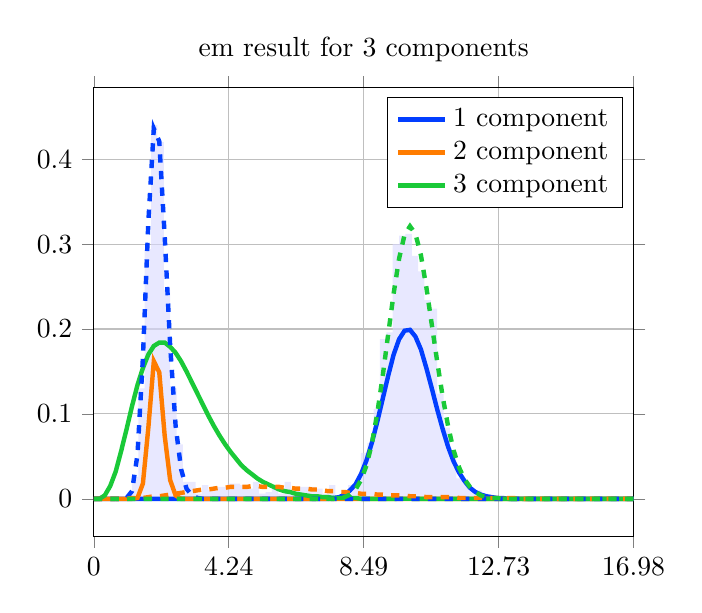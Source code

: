 \begin{tikzpicture}
\begin{axis}[title={em result for 3 components}, yticklabel style={/pgf/number format/fixed,
            /pgf/number format/precision=3}, grid={major}, yminorgrids={true}, tick align={outside}, xtick={0.0,4.244,8.488,12.732,16.975}, xmin={0.0}, xmax={16.975}, scaled y ticks={false}]
    \addplot[ybar interval, fill={blue!15}, forget plot, opacity={0.6}, draw={none}, bar width={5.0e-6}]
        table[row sep={\\}]
        {
            \\
            1.2  0.026  \\
            1.4  0.13  \\
            1.6  0.294  \\
            1.8  0.44  \\
            2.0  0.42  \\
            2.2  0.246  \\
            2.4  0.13  \\
            2.6  0.064  \\
            2.8  0.02  \\
            3.0  0.02  \\
            3.2  0.006  \\
            3.4  0.016  \\
            3.6  0.01  \\
            3.8  0.014  \\
            4.0  0.014  \\
            4.2  0.018  \\
            4.4  0.018  \\
            4.6  0.016  \\
            4.8  0.012  \\
            5.0  0.02  \\
            5.2  0.006  \\
            5.4  0.008  \\
            5.6  0.014  \\
            5.8  0.006  \\
            6.0  0.02  \\
            6.2  0.01  \\
            6.4  0.014  \\
            6.6  0.014  \\
            6.8  0.014  \\
            7.0  0.012  \\
            7.2  0.006  \\
            7.4  0.016  \\
            7.6  0.004  \\
            7.8  0.01  \\
            8.0  0.016  \\
            8.2  0.018  \\
            8.4  0.054  \\
            8.6  0.066  \\
            8.8  0.106  \\
            9.0  0.188  \\
            9.2  0.196  \\
            9.4  0.3  \\
            9.6  0.31  \\
            9.8  0.312  \\
            10.0  0.286  \\
            10.2  0.268  \\
            10.4  0.234  \\
            10.6  0.224  \\
            10.8  0.124  \\
            11.0  0.084  \\
            11.2  0.05  \\
            11.4  0.024  \\
            11.6  0.018  \\
            11.8  0.01  \\
            12.0  0.01  \\
            12.2  0.006  \\
            12.4  0.0  \\
            12.6  0.002  \\
            12.8  0.002  \\
            13.0  0.0  \\
            13.2  0.0  \\
            13.4  0.0  \\
            13.6  0.002  \\
            13.8  0.0  \\
            14.0  0.0  \\
            14.2  0.0  \\
            14.4  0.0  \\
            14.6  0.0  \\
            14.8  0.0  \\
            15.0  0.0  \\
            15.2  0.0  \\
            15.4  0.0  \\
            15.6  0.0  \\
            15.8  0.0  \\
            16.0  0.0  \\
            16.2  0.0  \\
            16.4  0.0  \\
            16.6  0.0  \\
            16.8  0.002  \\
            17.0  0.0  \\
        }
        ;
    \addplot[style={{ultra thick}}, color={rgb,1:red,0.008;green,0.243;blue,1.0}]
        table[row sep={\\}]
        {
            \\
            0.0  0.0  \\
            0.171  8.489e-210  \\
            0.343  6.041e-164  \\
            0.514  1.301e-137  \\
            0.686  2.855e-119  \\
            0.857  2.619e-105  \\
            1.029  4.083e-94  \\
            1.2  7.804e-85  \\
            1.372  5.952e-77  \\
            1.543  3.877e-70  \\
            1.715  3.627e-64  \\
            1.886  7.057e-59  \\
            2.058  3.755e-54  \\
            2.229  6.726e-50  \\
            2.401  4.767e-46  \\
            2.572  1.52e-42  \\
            2.744  2.415e-39  \\
            2.915  2.083e-36  \\
            3.086  1.045e-33  \\
            3.258  3.235e-31  \\
            3.429  6.492e-29  \\
            3.601  8.811e-27  \\
            3.772  8.389e-25  \\
            3.944  5.782e-23  \\
            4.115  2.965e-21  \\
            4.287  1.159e-19  \\
            4.458  3.527e-18  \\
            4.63  8.52e-17  \\
            4.801  1.661e-15  \\
            4.973  2.651e-14  \\
            5.144  3.515e-13  \\
            5.316  3.918e-12  \\
            5.487  3.711e-11  \\
            5.658  3.017e-10  \\
            5.83  2.125e-9  \\
            6.001  1.308e-8  \\
            6.173  7.083e-8  \\
            6.344  3.4e-7  \\
            6.516  1.456e-6  \\
            6.687  5.597e-6  \\
            6.859  1.941e-5  \\
            7.03  6.105e-5  \\
            7.202  0.0  \\
            7.373  0.0  \\
            7.545  0.001  \\
            7.716  0.002  \\
            7.888  0.005  \\
            8.059  0.01  \\
            8.231  0.017  \\
            8.402  0.029  \\
            8.573  0.045  \\
            8.745  0.066  \\
            8.916  0.091  \\
            9.088  0.118  \\
            9.259  0.145  \\
            9.431  0.17  \\
            9.602  0.188  \\
            9.774  0.198  \\
            9.945  0.199  \\
            10.117  0.191  \\
            10.288  0.176  \\
            10.46  0.154  \\
            10.631  0.13  \\
            10.803  0.105  \\
            10.974  0.082  \\
            11.146  0.061  \\
            11.317  0.044  \\
            11.488  0.031  \\
            11.66  0.021  \\
            11.831  0.013  \\
            12.003  0.008  \\
            12.174  0.005  \\
            12.346  0.003  \\
            12.517  0.002  \\
            12.689  0.001  \\
            12.86  0.001  \\
            13.032  0.0  \\
            13.203  0.0  \\
            13.375  7.032e-5  \\
            13.546  3.418e-5  \\
            13.718  1.62e-5  \\
            13.889  7.492e-6  \\
            14.06  3.384e-6  \\
            14.232  1.493e-6  \\
            14.403  6.442e-7  \\
            14.575  2.718e-7  \\
            14.746  1.122e-7  \\
            14.918  4.538e-8  \\
            15.089  1.797e-8  \\
            15.261  6.974e-9  \\
            15.432  2.654e-9  \\
            15.604  9.907e-10  \\
            15.775  3.629e-10  \\
            15.947  1.305e-10  \\
            16.118  4.608e-11  \\
            16.29  1.599e-11  \\
            16.461  5.452e-12  \\
            16.633  1.828e-12  \\
            16.804  6.028e-13  \\
            16.975  1.956e-13  \\
        }
        ;
    \addlegendentry {1 component}
    \addplot[style={{ultra thick}}, color={rgb,1:red,1.0;green,0.486;blue,0.0}]
        table[row sep={\\}]
        {
            \\
            0.0  0.0  \\
            0.171  2.382e-60  \\
            0.343  6.666e-37  \\
            0.514  1.336e-24  \\
            0.686  7.319e-17  \\
            0.857  1.267e-11  \\
            1.029  5.752e-8  \\
            1.2  2.115e-5  \\
            1.372  0.001  \\
            1.543  0.018  \\
            1.715  0.084  \\
            1.886  0.162  \\
            2.058  0.149  \\
            2.229  0.074  \\
            2.401  0.022  \\
            2.572  0.004  \\
            2.744  0.0  \\
            2.915  4.327e-5  \\
            3.086  2.781e-6  \\
            3.258  1.356e-7  \\
            3.429  5.165e-9  \\
            3.601  1.573e-10  \\
            3.772  3.914e-12  \\
            3.944  8.096e-14  \\
            4.115  1.415e-15  \\
            4.287  2.117e-17  \\
            4.458  2.746e-19  \\
            4.63  3.121e-21  \\
            4.801  3.139e-23  \\
            4.973  2.817e-25  \\
            5.144  2.274e-27  \\
            5.316  1.662e-29  \\
            5.487  1.107e-31  \\
            5.658  6.759e-34  \\
            5.83  3.802e-36  \\
            6.001  1.979e-38  \\
            6.173  9.582e-41  \\
            6.344  4.33e-43  \\
            6.516  1.833e-45  \\
            6.687  7.295e-48  \\
            6.859  2.738e-50  \\
            7.03  9.719e-53  \\
            7.202  3.271e-55  \\
            7.373  1.047e-57  \\
            7.545  3.192e-60  \\
            7.716  9.295e-63  \\
            7.888  2.59e-65  \\
            8.059  6.919e-68  \\
            8.231  1.775e-70  \\
            8.402  4.381e-73  \\
            8.573  1.042e-75  \\
            8.745  2.391e-78  \\
            8.916  5.301e-81  \\
            9.088  1.137e-83  \\
            9.259  2.364e-86  \\
            9.431  4.764e-89  \\
            9.602  9.324e-92  \\
            9.774  1.774e-94  \\
            9.945  3.282e-97  \\
            10.117  5.915e-100  \\
            10.288  1.039e-102  \\
            10.46  1.781e-105  \\
            10.631  2.979e-108  \\
            10.803  4.869e-111  \\
            10.974  7.783e-114  \\
            11.146  1.217e-116  \\
            11.317  1.864e-119  \\
            11.488  2.796e-122  \\
            11.66  4.112e-125  \\
            11.831  5.931e-128  \\
            12.003  8.397e-131  \\
            12.174  1.167e-133  \\
            12.346  1.594e-136  \\
            12.517  2.14e-139  \\
            12.689  2.826e-142  \\
            12.86  3.671e-145  \\
            13.032  4.693e-148  \\
            13.203  5.907e-151  \\
            13.375  7.325e-154  \\
            13.546  8.952e-157  \\
            13.718  1.078e-159  \\
            13.889  1.281e-162  \\
            14.06  1.501e-165  \\
            14.232  1.736e-168  \\
            14.403  1.982e-171  \\
            14.575  2.235e-174  \\
            14.746  2.488e-177  \\
            14.918  2.737e-180  \\
            15.089  2.976e-183  \\
            15.261  3.198e-186  \\
            15.432  3.399e-189  \\
            15.604  3.572e-192  \\
            15.775  3.714e-195  \\
            15.947  3.822e-198  \\
            16.118  3.892e-201  \\
            16.29  3.924e-204  \\
            16.461  3.917e-207  \\
            16.633  3.872e-210  \\
            16.804  3.792e-213  \\
            16.975  3.679e-216  \\
        }
        ;
    \addlegendentry {2 component}
    \addplot[style={{ultra thick}}, color={rgb,1:red,0.102;green,0.788;blue,0.22}]
        table[row sep={\\}]
        {
            \\
            0.0  0.0  \\
            0.171  0.0  \\
            0.343  0.004  \\
            0.514  0.015  \\
            0.686  0.032  \\
            0.857  0.056  \\
            1.029  0.082  \\
            1.2  0.109  \\
            1.372  0.134  \\
            1.543  0.154  \\
            1.715  0.17  \\
            1.886  0.18  \\
            2.058  0.184  \\
            2.229  0.184  \\
            2.401  0.179  \\
            2.572  0.172  \\
            2.744  0.162  \\
            2.915  0.15  \\
            3.086  0.137  \\
            3.258  0.124  \\
            3.429  0.111  \\
            3.601  0.098  \\
            3.772  0.086  \\
            3.944  0.075  \\
            4.115  0.065  \\
            4.287  0.056  \\
            4.458  0.048  \\
            4.63  0.04  \\
            4.801  0.034  \\
            4.973  0.029  \\
            5.144  0.024  \\
            5.316  0.02  \\
            5.487  0.017  \\
            5.658  0.014  \\
            5.83  0.011  \\
            6.001  0.009  \\
            6.173  0.008  \\
            6.344  0.006  \\
            6.516  0.005  \\
            6.687  0.004  \\
            6.859  0.003  \\
            7.03  0.003  \\
            7.202  0.002  \\
            7.373  0.002  \\
            7.545  0.001  \\
            7.716  0.001  \\
            7.888  0.001  \\
            8.059  0.001  \\
            8.231  0.001  \\
            8.402  0.0  \\
            8.573  0.0  \\
            8.745  0.0  \\
            8.916  0.0  \\
            9.088  0.0  \\
            9.259  0.0  \\
            9.431  0.0  \\
            9.602  8.722e-5  \\
            9.774  6.859e-5  \\
            9.945  5.387e-5  \\
            10.117  4.227e-5  \\
            10.288  3.312e-5  \\
            10.46  2.593e-5  \\
            10.631  2.028e-5  \\
            10.803  1.585e-5  \\
            10.974  1.237e-5  \\
            11.146  9.644e-6  \\
            11.317  7.514e-6  \\
            11.488  5.849e-6  \\
            11.66  4.549e-6  \\
            11.831  3.535e-6  \\
            12.003  2.745e-6  \\
            12.174  2.13e-6  \\
            12.346  1.651e-6  \\
            12.517  1.279e-6  \\
            12.689  9.902e-7  \\
            12.86  7.661e-7  \\
            13.032  5.922e-7  \\
            13.203  4.575e-7  \\
            13.375  3.533e-7  \\
            13.546  2.726e-7  \\
            13.718  2.102e-7  \\
            13.889  1.62e-7  \\
            14.06  1.248e-7  \\
            14.232  9.603e-8  \\
            14.403  7.388e-8  \\
            14.575  5.681e-8  \\
            14.746  4.366e-8  \\
            14.918  3.353e-8  \\
            15.089  2.574e-8  \\
            15.261  1.976e-8  \\
            15.432  1.515e-8  \\
            15.604  1.162e-8  \\
            15.775  8.9e-9  \\
            15.947  6.817e-9  \\
            16.118  5.219e-9  \\
            16.29  3.994e-9  \\
            16.461  3.055e-9  \\
            16.633  2.336e-9  \\
            16.804  1.785e-9  \\
            16.975  1.364e-9  \\
        }
        ;
    \addlegendentry {3 component}
    \addplot[style={{ultra thick, dashed}}, color={rgb,1:red,0.008;green,0.243;blue,1.0}]
        table[row sep={\\}]
        {
            \\
            0.0  0.0  \\
            0.171  8.299e-27  \\
            0.343  1.479e-16  \\
            0.514  3.532e-11  \\
            0.686  8.537e-8  \\
            0.857  1.665e-5  \\
            1.029  0.001  \\
            1.2  0.009  \\
            1.372  0.052  \\
            1.543  0.166  \\
            1.715  0.327  \\
            1.886  0.436  \\
            2.058  0.421  \\
            2.229  0.309  \\
            2.401  0.18  \\
            2.572  0.086  \\
            2.744  0.035  \\
            2.915  0.012  \\
            3.086  0.004  \\
            3.258  0.001  \\
            3.429  0.0  \\
            3.601  4.992e-5  \\
            3.772  9.928e-6  \\
            3.944  1.821e-6  \\
            4.115  3.104e-7  \\
            4.287  4.943e-8  \\
            4.458  7.394e-9  \\
            4.63  1.044e-9  \\
            4.801  1.398e-10  \\
            4.973  1.78e-11  \\
            5.144  2.164e-12  \\
            5.316  2.519e-13  \\
            5.487  2.816e-14  \\
            5.658  3.03e-15  \\
            5.83  3.146e-16  \\
            6.001  3.157e-17  \\
            6.173  3.07e-18  \\
            6.344  2.896e-19  \\
            6.516  2.655e-20  \\
            6.687  2.37e-21  \\
            6.859  2.061e-22  \\
            7.03  1.75e-23  \\
            7.202  1.452e-24  \\
            7.373  1.178e-25  \\
            7.545  9.355e-27  \\
            7.716  7.283e-28  \\
            7.888  5.562e-29  \\
            8.059  4.17e-30  \\
            8.231  3.071e-31  \\
            8.402  2.224e-32  \\
            8.573  1.585e-33  \\
            8.745  1.112e-34  \\
            8.916  7.684e-36  \\
            9.088  5.234e-37  \\
            9.259  3.516e-38  \\
            9.431  2.331e-39  \\
            9.602  1.525e-40  \\
            9.774  9.857e-42  \\
            9.945  6.295e-43  \\
            10.117  3.973e-44  \\
            10.288  2.48e-45  \\
            10.46  1.531e-46  \\
            10.631  9.356e-48  \\
            10.803  5.659e-49  \\
            10.974  3.389e-50  \\
            11.146  2.011e-51  \\
            11.317  1.182e-52  \\
            11.488  6.885e-54  \\
            11.66  3.976e-55  \\
            11.831  2.277e-56  \\
            12.003  1.293e-57  \\
            12.174  7.288e-59  \\
            12.346  4.075e-60  \\
            12.517  2.262e-61  \\
            12.689  1.246e-62  \\
            12.86  6.815e-64  \\
            13.032  3.702e-65  \\
            13.203  1.997e-66  \\
            13.375  1.071e-67  \\
            13.546  5.703e-69  \\
            13.718  3.018e-70  \\
            13.889  1.588e-71  \\
            14.06  8.304e-73  \\
            14.232  4.317e-74  \\
            14.403  2.232e-75  \\
            14.575  1.148e-76  \\
            14.746  5.868e-78  \\
            14.918  2.985e-79  \\
            15.089  1.511e-80  \\
            15.261  7.607e-82  \\
            15.432  3.811e-83  \\
            15.604  1.9e-84  \\
            15.775  9.432e-86  \\
            15.947  4.66e-87  \\
            16.118  2.292e-88  \\
            16.29  1.122e-89  \\
            16.461  5.47e-91  \\
            16.633  2.656e-92  \\
            16.804  1.284e-93  \\
            16.975  6.182e-95  \\
        }
        ;
    \addplot[style={{ultra thick, dashed}}, color={rgb,1:red,1.0;green,0.486;blue,0.0}]
        table[row sep={\\}]
        {
            \\
            0.0  0.0  \\
            0.171  8.632e-8  \\
            0.343  2.327e-6  \\
            0.514  1.489e-5  \\
            0.686  5.284e-5  \\
            0.857  0.0  \\
            1.029  0.0  \\
            1.2  0.001  \\
            1.372  0.001  \\
            1.543  0.001  \\
            1.715  0.002  \\
            1.886  0.003  \\
            2.058  0.003  \\
            2.229  0.004  \\
            2.401  0.005  \\
            2.572  0.006  \\
            2.744  0.007  \\
            2.915  0.008  \\
            3.086  0.009  \\
            3.258  0.01  \\
            3.429  0.011  \\
            3.601  0.011  \\
            3.772  0.012  \\
            3.944  0.013  \\
            4.115  0.013  \\
            4.287  0.014  \\
            4.458  0.014  \\
            4.63  0.014  \\
            4.801  0.014  \\
            4.973  0.015  \\
            5.144  0.015  \\
            5.316  0.014  \\
            5.487  0.014  \\
            5.658  0.014  \\
            5.83  0.014  \\
            6.001  0.013  \\
            6.173  0.013  \\
            6.344  0.012  \\
            6.516  0.012  \\
            6.687  0.012  \\
            6.859  0.011  \\
            7.03  0.011  \\
            7.202  0.01  \\
            7.373  0.009  \\
            7.545  0.009  \\
            7.716  0.008  \\
            7.888  0.008  \\
            8.059  0.007  \\
            8.231  0.007  \\
            8.402  0.006  \\
            8.573  0.006  \\
            8.745  0.006  \\
            8.916  0.005  \\
            9.088  0.005  \\
            9.259  0.004  \\
            9.431  0.004  \\
            9.602  0.004  \\
            9.774  0.004  \\
            9.945  0.003  \\
            10.117  0.003  \\
            10.288  0.003  \\
            10.46  0.002  \\
            10.631  0.002  \\
            10.803  0.002  \\
            10.974  0.002  \\
            11.146  0.002  \\
            11.317  0.002  \\
            11.488  0.001  \\
            11.66  0.001  \\
            11.831  0.001  \\
            12.003  0.001  \\
            12.174  0.001  \\
            12.346  0.001  \\
            12.517  0.001  \\
            12.689  0.001  \\
            12.86  0.001  \\
            13.032  0.001  \\
            13.203  0.001  \\
            13.375  0.0  \\
            13.546  0.0  \\
            13.718  0.0  \\
            13.889  0.0  \\
            14.06  0.0  \\
            14.232  0.0  \\
            14.403  0.0  \\
            14.575  0.0  \\
            14.746  0.0  \\
            14.918  0.0  \\
            15.089  0.0  \\
            15.261  0.0  \\
            15.432  0.0  \\
            15.604  0.0  \\
            15.775  9.515e-5  \\
            15.947  8.461e-5  \\
            16.118  7.52e-5  \\
            16.29  6.679e-5  \\
            16.461  5.929e-5  \\
            16.633  5.26e-5  \\
            16.804  4.665e-5  \\
            16.975  4.134e-5  \\
        }
        ;
    \addplot[style={{ultra thick, dashed}}, color={rgb,1:red,0.102;green,0.788;blue,0.22}]
        table[row sep={\\}]
        {
            \\
            0.0  0.0  \\
            0.171  3.005e-267  \\
            0.343  7.825e-209  \\
            0.514  2.794e-175  \\
            0.686  6.603e-152  \\
            0.857  4.125e-134  \\
            1.029  7.641e-120  \\
            1.2  5.202e-108  \\
            1.372  5.851e-98  \\
            1.543  2.866e-89  \\
            1.715  1.185e-81  \\
            1.886  6.628e-75  \\
            2.058  7.111e-69  \\
            2.229  1.907e-63  \\
            2.401  1.569e-58  \\
            2.572  4.666e-54  \\
            2.744  5.719e-50  \\
            2.915  3.217e-46  \\
            3.086  9.077e-43  \\
            3.258  1.385e-39  \\
            3.429  1.216e-36  \\
            3.601  6.49e-34  \\
            3.772  2.205e-31  \\
            3.944  4.963e-29  \\
            4.115  7.666e-27  \\
            4.287  8.379e-25  \\
            4.458  6.66e-23  \\
            4.63  3.943e-21  \\
            4.801  1.776e-19  \\
            4.973  6.207e-18  \\
            5.144  1.712e-16  \\
            5.316  3.784e-15  \\
            5.487  6.799e-14  \\
            5.658  1.006e-12  \\
            5.83  1.239e-11  \\
            6.001  1.285e-10  \\
            6.173  1.133e-9  \\
            6.344  8.569e-9  \\
            6.516  5.602e-8  \\
            6.687  3.191e-7  \\
            6.859  1.594e-6  \\
            7.03  7.036e-6  \\
            7.202  2.758e-5  \\
            7.373  9.656e-5  \\
            7.545  0.0  \\
            7.716  0.001  \\
            7.888  0.002  \\
            8.059  0.005  \\
            8.231  0.011  \\
            8.402  0.022  \\
            8.573  0.039  \\
            8.745  0.065  \\
            8.916  0.101  \\
            9.088  0.145  \\
            9.259  0.194  \\
            9.431  0.242  \\
            9.602  0.283  \\
            9.774  0.311  \\
            9.945  0.321  \\
            10.117  0.312  \\
            10.288  0.287  \\
            10.46  0.249  \\
            10.631  0.205  \\
            10.803  0.161  \\
            10.974  0.12  \\
            11.146  0.085  \\
            11.317  0.057  \\
            11.488  0.037  \\
            11.66  0.023  \\
            11.831  0.014  \\
            12.003  0.008  \\
            12.174  0.004  \\
            12.346  0.002  \\
            12.517  0.001  \\
            12.689  0.001  \\
            12.86  0.0  \\
            13.032  0.0  \\
            13.203  4.987e-5  \\
            13.375  2.107e-5  \\
            13.546  8.615e-6  \\
            13.718  3.412e-6  \\
            13.889  1.31e-6  \\
            14.06  4.879e-7  \\
            14.232  1.764e-7  \\
            14.403  6.198e-8  \\
            14.575  2.117e-8  \\
            14.746  7.032e-9  \\
            14.918  2.274e-9  \\
            15.089  7.165e-10  \\
            15.261  2.2e-10  \\
            15.432  6.587e-11  \\
            15.604  1.925e-11  \\
            15.775  5.489e-12  \\
            15.947  1.529e-12  \\
            16.118  4.163e-13  \\
            16.29  1.108e-13  \\
            16.461  2.886e-14  \\
            16.633  7.353e-15  \\
            16.804  1.835e-15  \\
            16.975  4.483e-16  \\
        }
        ;
\end{axis}
\end{tikzpicture}
